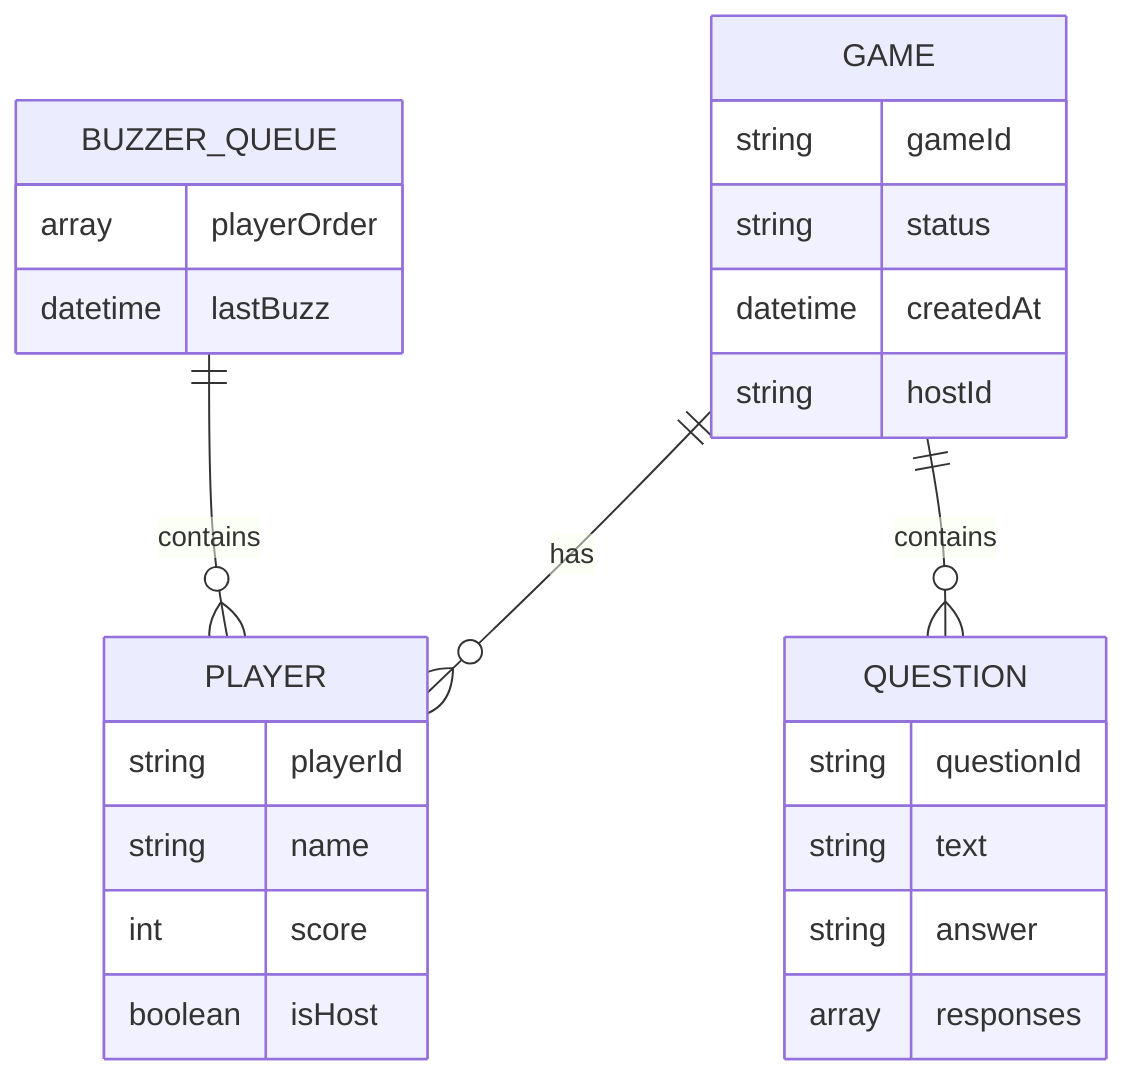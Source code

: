 erDiagram
    GAME ||--o{ PLAYER : has
    GAME ||--o{ QUESTION : contains
    GAME {
        string gameId
        string status
        datetime createdAt
        string hostId
    }
    PLAYER {
        string playerId
        string name
        int score
        boolean isHost
    }
    QUESTION {
        string questionId
        string text
        string answer
        array responses
    }
    BUZZER_QUEUE ||--o{ PLAYER : contains
    BUZZER_QUEUE {
        array playerOrder
        datetime lastBuzz
    }